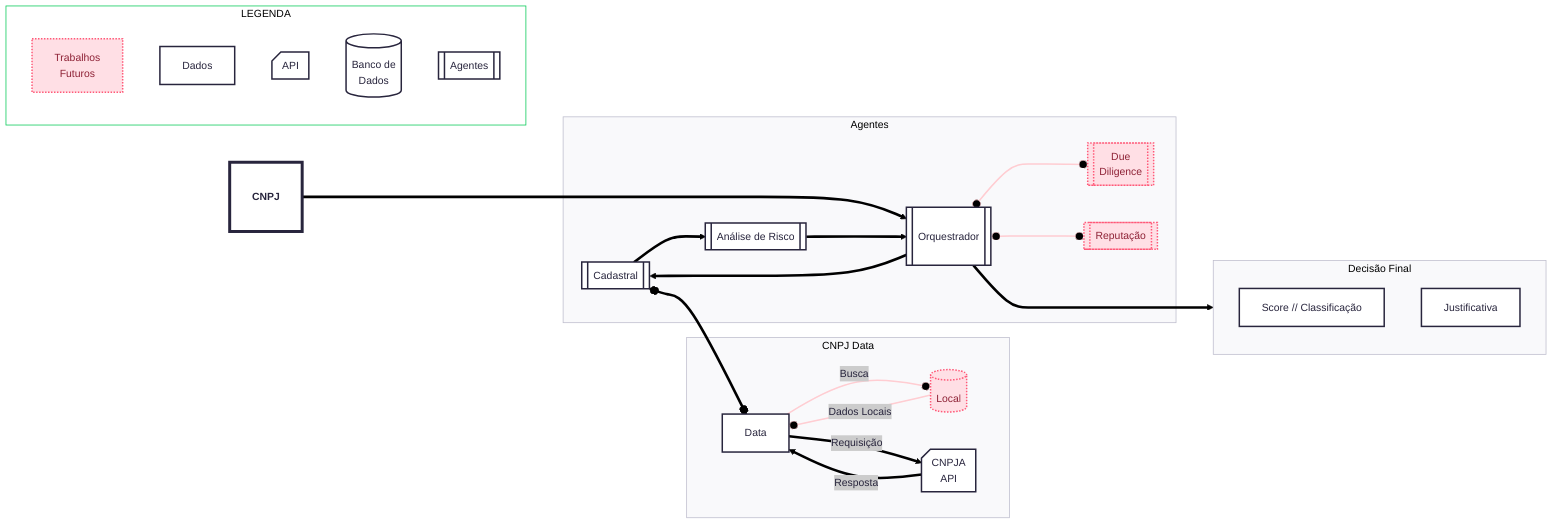 ---
config:
  theme: redux
  layout: dagre
---
flowchart LR
 subgraph s1["CNPJ Data"]
        n3["Data"]
        n5["Local"]
        n6["CNPJA<br>API"]
  end
 subgraph s2["Agentes"]
        n9["Cadastral"]
        n12["Due<br>Diligence"]
        n16["<br>Orquestrador<br><br>"]
        n22["Análise de Risco"]
        n23["Reputação<br>"]
  end
 subgraph s4["Decisão Final"]
        n14["Score // Classificação"]
        n15["Justificativa"]
  end
 subgraph s5["LEGENDA"]
        n17["Trabalhos<br>Futuros"]
        n19["Dados<br>"]
        n20["API"]
        n21["Banco de<br>Dados"]
        n18["Agentes"]
  end
    n3 -- Busca --o n5
    n3 == Requisição ==> n6
    n5 -- Dados Locais --o n3
    n6 == Resposta ==> n3
    n16 o---o n12 & n23
    n9 ==> n22
    n9 o==o n3
    n16 ====> s4
    n2["<b><br>CNPJ<br></b><br>"] == <br> ====> n16
    n22 ==> n16
    n16 ==> n9
    n3@{ shape: rect}
    n5@{ shape: cyl}
    n6@{ shape: card}
    n9@{ shape: subproc}
    n12@{ shape: subproc}
    n16@{ shape: subproc}
    n22@{ shape: subproc}
    n23@{ shape: subproc}
    n15@{ shape: proc}
    n17@{ shape: proc}
    n19@{ shape: rect}
    n20@{ shape: card}
    n21@{ shape: cyl}
    n18@{ shape: subproc}
    n2@{ shape: rect}
     n5:::Rose
     n12:::Rose
     n23:::Rose
     n17:::Rose
    classDef Pine stroke-width:1px, stroke-dasharray:none, stroke:#254336, fill:#27654A, color:#FFFFFF
    classDef Rose stroke-width:1px, stroke-dasharray:none, stroke:#FF5978, fill:#FFDFE5, color:#8E2236
    style n5 stroke-width:2px,stroke-dasharray: 2
    style n12 stroke-width:2px,stroke-dasharray: 2
    style n23 stroke-width:2px,stroke-dasharray: 2
    style n17 stroke-width:2px,stroke-dasharray: 2
    style n21 stroke-width:2px,stroke-dasharray: 0
    style n2 stroke-width:4px,stroke-dasharray: 0
    style s5 stroke:#00C853,fill:#FFFFFF
    linkStyle 0 stroke:#FFCDD2,fill:none
    linkStyle 2 stroke:#FFCDD2,fill:none
    linkStyle 4 stroke:#FFCDD2,fill:none
    linkStyle 5 stroke:#FFCDD2,fill:none